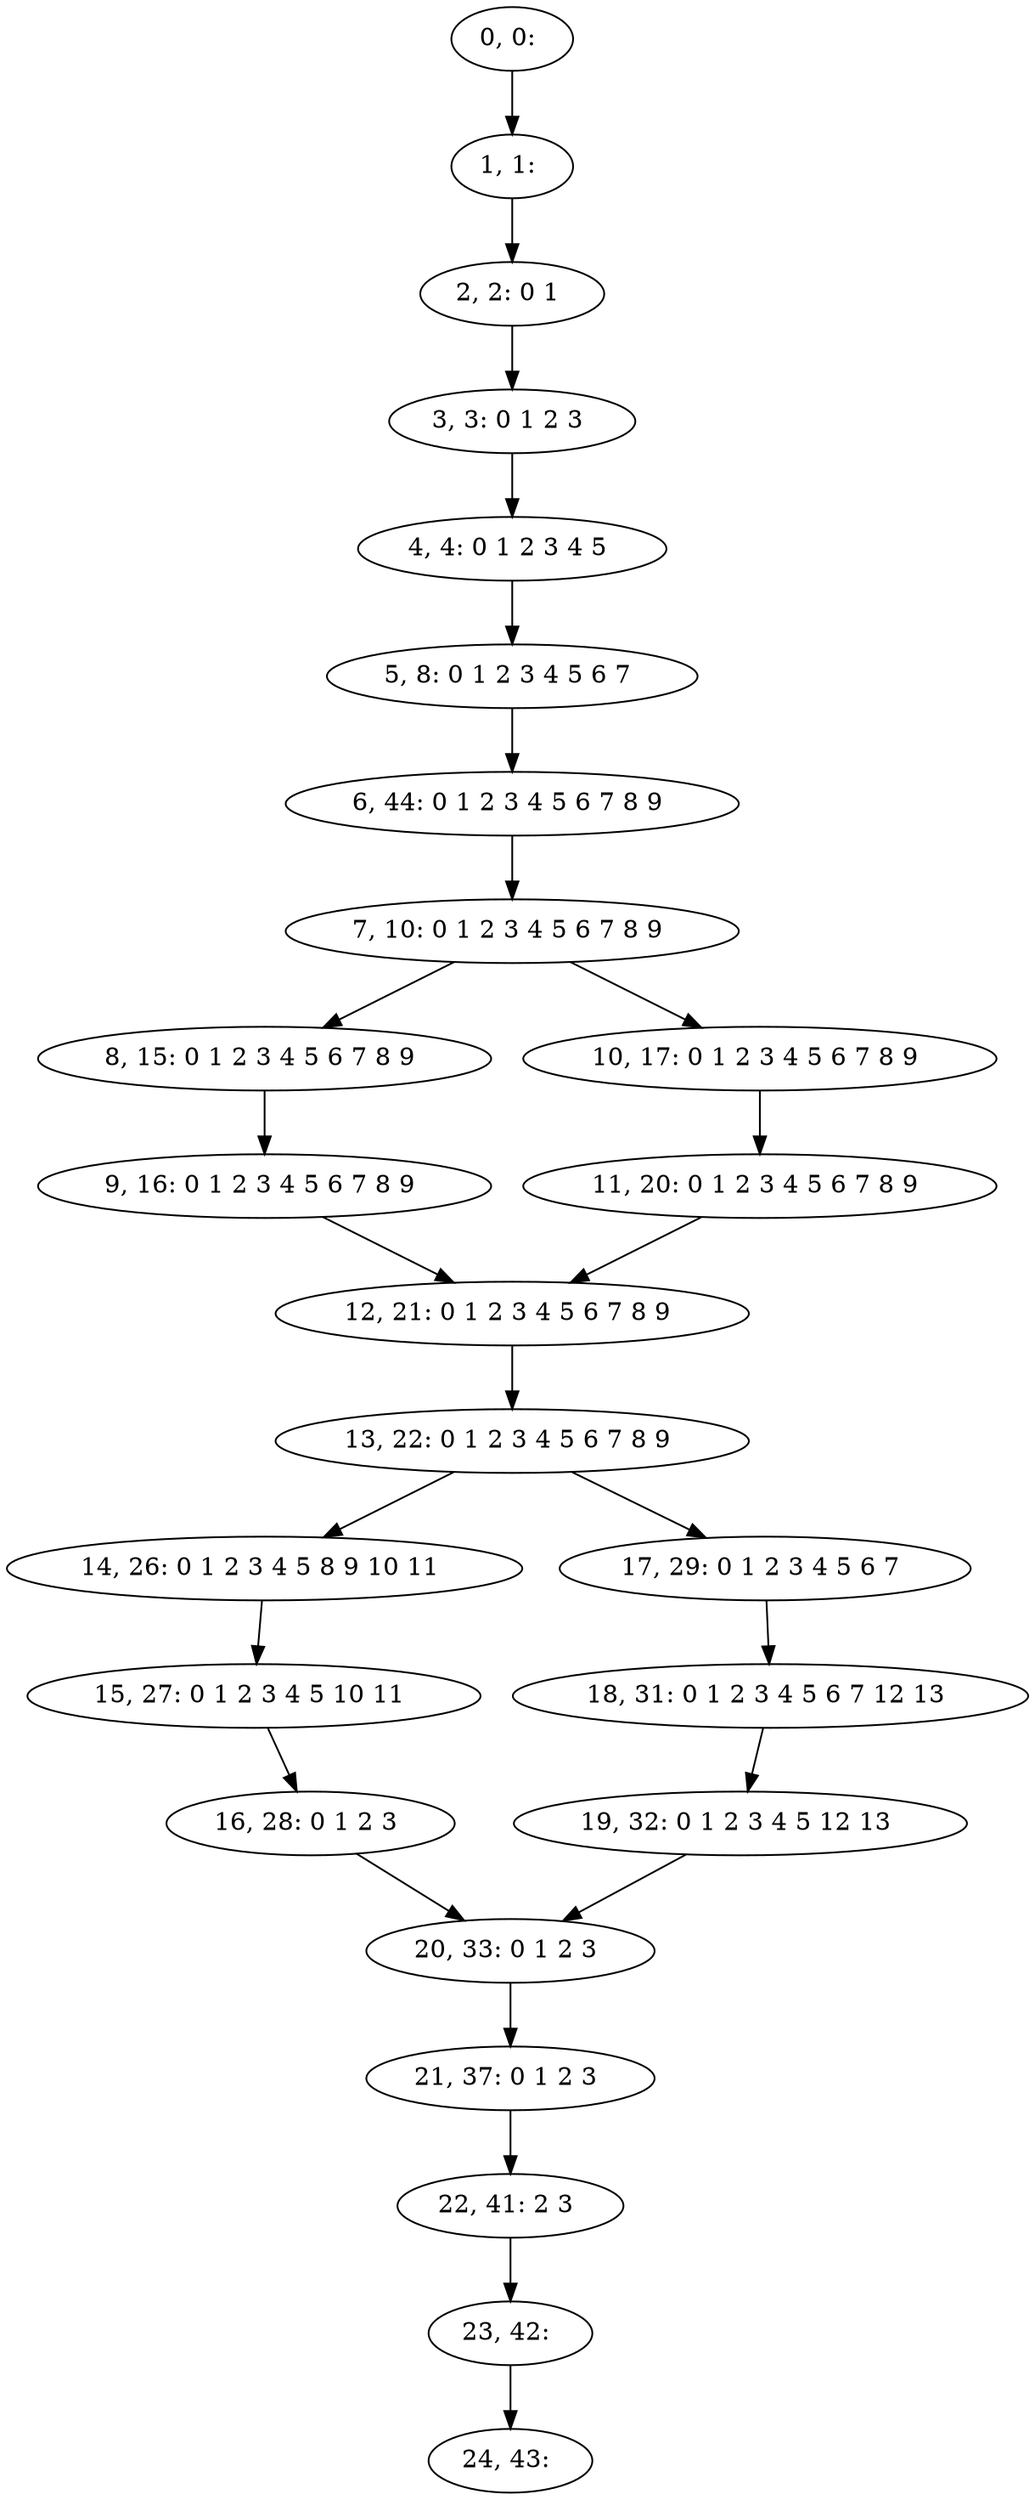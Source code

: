 digraph G {
0[label="0, 0: "];
1[label="1, 1: "];
2[label="2, 2: 0 1 "];
3[label="3, 3: 0 1 2 3 "];
4[label="4, 4: 0 1 2 3 4 5 "];
5[label="5, 8: 0 1 2 3 4 5 6 7 "];
6[label="6, 44: 0 1 2 3 4 5 6 7 8 9 "];
7[label="7, 10: 0 1 2 3 4 5 6 7 8 9 "];
8[label="8, 15: 0 1 2 3 4 5 6 7 8 9 "];
9[label="9, 16: 0 1 2 3 4 5 6 7 8 9 "];
10[label="10, 17: 0 1 2 3 4 5 6 7 8 9 "];
11[label="11, 20: 0 1 2 3 4 5 6 7 8 9 "];
12[label="12, 21: 0 1 2 3 4 5 6 7 8 9 "];
13[label="13, 22: 0 1 2 3 4 5 6 7 8 9 "];
14[label="14, 26: 0 1 2 3 4 5 8 9 10 11 "];
15[label="15, 27: 0 1 2 3 4 5 10 11 "];
16[label="16, 28: 0 1 2 3 "];
17[label="17, 29: 0 1 2 3 4 5 6 7 "];
18[label="18, 31: 0 1 2 3 4 5 6 7 12 13 "];
19[label="19, 32: 0 1 2 3 4 5 12 13 "];
20[label="20, 33: 0 1 2 3 "];
21[label="21, 37: 0 1 2 3 "];
22[label="22, 41: 2 3 "];
23[label="23, 42: "];
24[label="24, 43: "];
0->1 ;
1->2 ;
2->3 ;
3->4 ;
4->5 ;
5->6 ;
6->7 ;
7->8 ;
7->10 ;
8->9 ;
9->12 ;
10->11 ;
11->12 ;
12->13 ;
13->14 ;
13->17 ;
14->15 ;
15->16 ;
16->20 ;
17->18 ;
18->19 ;
19->20 ;
20->21 ;
21->22 ;
22->23 ;
23->24 ;
}
